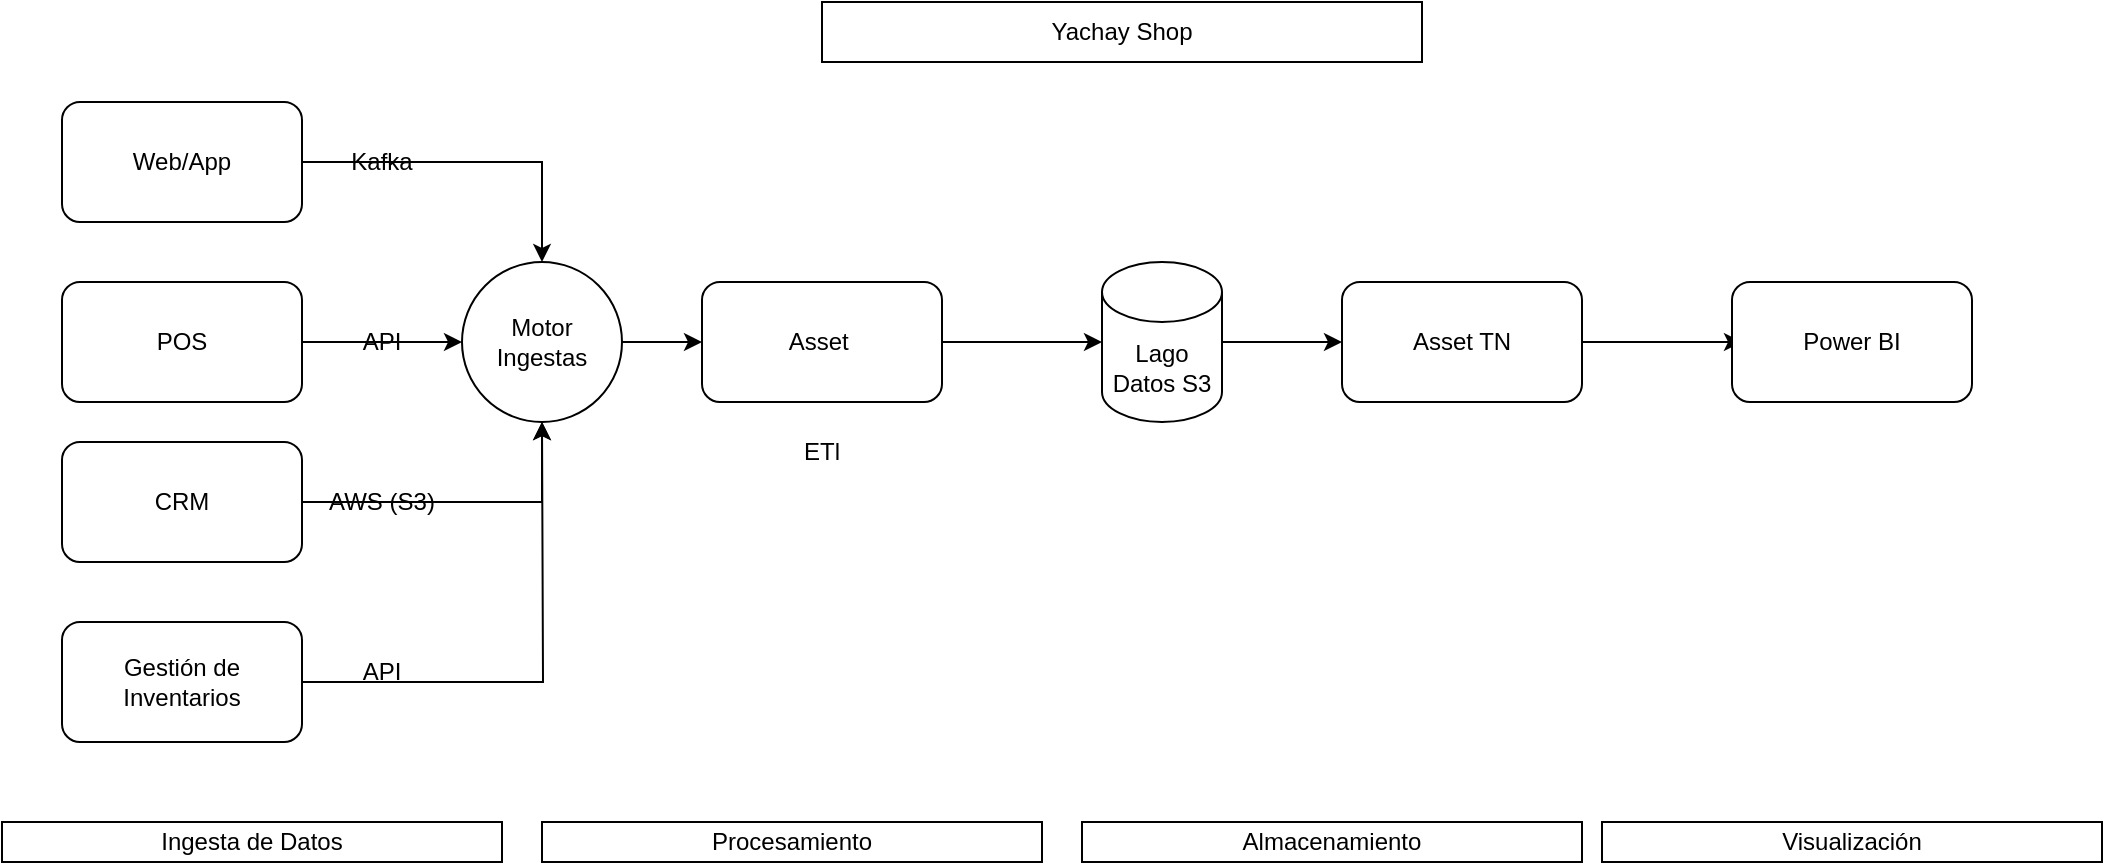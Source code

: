 <mxfile version="26.2.14">
  <diagram name="Page-1" id="EDCb-VcbXTdAP4WbdWrA">
    <mxGraphModel dx="1088" dy="564" grid="1" gridSize="10" guides="1" tooltips="1" connect="1" arrows="1" fold="1" page="1" pageScale="1" pageWidth="1100" pageHeight="1700" math="0" shadow="0">
      <root>
        <mxCell id="0" />
        <mxCell id="1" parent="0" />
        <mxCell id="EArgUDdHaj3xZMwuHEgS-1" value="Yachay Shop" style="rounded=0;whiteSpace=wrap;html=1;" vertex="1" parent="1">
          <mxGeometry x="420" y="20" width="300" height="30" as="geometry" />
        </mxCell>
        <mxCell id="EArgUDdHaj3xZMwuHEgS-2" value="Ingesta de Datos" style="rounded=0;whiteSpace=wrap;html=1;" vertex="1" parent="1">
          <mxGeometry x="10" y="430" width="250" height="20" as="geometry" />
        </mxCell>
        <mxCell id="EArgUDdHaj3xZMwuHEgS-3" value="Procesamiento" style="rounded=0;whiteSpace=wrap;html=1;" vertex="1" parent="1">
          <mxGeometry x="280" y="430" width="250" height="20" as="geometry" />
        </mxCell>
        <mxCell id="EArgUDdHaj3xZMwuHEgS-4" value="Almacenamiento" style="rounded=0;whiteSpace=wrap;html=1;" vertex="1" parent="1">
          <mxGeometry x="550" y="430" width="250" height="20" as="geometry" />
        </mxCell>
        <mxCell id="EArgUDdHaj3xZMwuHEgS-22" style="edgeStyle=orthogonalEdgeStyle;rounded=0;orthogonalLoop=1;jettySize=auto;html=1;exitX=1;exitY=0.5;exitDx=0;exitDy=0;entryX=0.5;entryY=0;entryDx=0;entryDy=0;" edge="1" parent="1" source="EArgUDdHaj3xZMwuHEgS-5" target="EArgUDdHaj3xZMwuHEgS-18">
          <mxGeometry relative="1" as="geometry" />
        </mxCell>
        <mxCell id="EArgUDdHaj3xZMwuHEgS-5" value="Web/App" style="rounded=1;whiteSpace=wrap;html=1;" vertex="1" parent="1">
          <mxGeometry x="40" y="70" width="120" height="60" as="geometry" />
        </mxCell>
        <mxCell id="EArgUDdHaj3xZMwuHEgS-23" style="edgeStyle=orthogonalEdgeStyle;rounded=0;orthogonalLoop=1;jettySize=auto;html=1;exitX=1;exitY=0.5;exitDx=0;exitDy=0;" edge="1" parent="1" source="EArgUDdHaj3xZMwuHEgS-6" target="EArgUDdHaj3xZMwuHEgS-18">
          <mxGeometry relative="1" as="geometry" />
        </mxCell>
        <mxCell id="EArgUDdHaj3xZMwuHEgS-6" value="POS" style="rounded=1;whiteSpace=wrap;html=1;" vertex="1" parent="1">
          <mxGeometry x="40" y="160" width="120" height="60" as="geometry" />
        </mxCell>
        <mxCell id="EArgUDdHaj3xZMwuHEgS-24" style="edgeStyle=orthogonalEdgeStyle;rounded=0;orthogonalLoop=1;jettySize=auto;html=1;exitX=1;exitY=0.5;exitDx=0;exitDy=0;entryX=0.5;entryY=1;entryDx=0;entryDy=0;" edge="1" parent="1" source="EArgUDdHaj3xZMwuHEgS-7" target="EArgUDdHaj3xZMwuHEgS-18">
          <mxGeometry relative="1" as="geometry" />
        </mxCell>
        <mxCell id="EArgUDdHaj3xZMwuHEgS-7" value="CRM" style="rounded=1;whiteSpace=wrap;html=1;" vertex="1" parent="1">
          <mxGeometry x="40" y="240" width="120" height="60" as="geometry" />
        </mxCell>
        <mxCell id="EArgUDdHaj3xZMwuHEgS-25" style="edgeStyle=orthogonalEdgeStyle;rounded=0;orthogonalLoop=1;jettySize=auto;html=1;exitX=1;exitY=0.5;exitDx=0;exitDy=0;" edge="1" parent="1" source="EArgUDdHaj3xZMwuHEgS-8">
          <mxGeometry relative="1" as="geometry">
            <mxPoint x="280" y="230" as="targetPoint" />
          </mxGeometry>
        </mxCell>
        <mxCell id="EArgUDdHaj3xZMwuHEgS-8" value="Gestión de Inventarios" style="rounded=1;whiteSpace=wrap;html=1;" vertex="1" parent="1">
          <mxGeometry x="40" y="330" width="120" height="60" as="geometry" />
        </mxCell>
        <mxCell id="EArgUDdHaj3xZMwuHEgS-12" value="Kafka" style="text;html=1;align=center;verticalAlign=middle;whiteSpace=wrap;rounded=0;" vertex="1" parent="1">
          <mxGeometry x="170" y="85" width="60" height="30" as="geometry" />
        </mxCell>
        <mxCell id="EArgUDdHaj3xZMwuHEgS-13" value="API" style="text;html=1;align=center;verticalAlign=middle;whiteSpace=wrap;rounded=0;" vertex="1" parent="1">
          <mxGeometry x="170" y="172.5" width="60" height="35" as="geometry" />
        </mxCell>
        <mxCell id="EArgUDdHaj3xZMwuHEgS-14" value="AWS (S3)" style="text;html=1;align=center;verticalAlign=middle;whiteSpace=wrap;rounded=0;" vertex="1" parent="1">
          <mxGeometry x="170" y="255" width="60" height="30" as="geometry" />
        </mxCell>
        <mxCell id="EArgUDdHaj3xZMwuHEgS-15" value="API" style="text;html=1;align=center;verticalAlign=middle;whiteSpace=wrap;rounded=0;" vertex="1" parent="1">
          <mxGeometry x="170" y="340" width="60" height="30" as="geometry" />
        </mxCell>
        <mxCell id="EArgUDdHaj3xZMwuHEgS-16" value="Visualización" style="rounded=0;whiteSpace=wrap;html=1;" vertex="1" parent="1">
          <mxGeometry x="810" y="430" width="250" height="20" as="geometry" />
        </mxCell>
        <mxCell id="EArgUDdHaj3xZMwuHEgS-28" style="edgeStyle=orthogonalEdgeStyle;rounded=0;orthogonalLoop=1;jettySize=auto;html=1;exitX=1;exitY=0.5;exitDx=0;exitDy=0;exitPerimeter=0;entryX=0;entryY=0.5;entryDx=0;entryDy=0;" edge="1" parent="1" source="EArgUDdHaj3xZMwuHEgS-17" target="EArgUDdHaj3xZMwuHEgS-21">
          <mxGeometry relative="1" as="geometry" />
        </mxCell>
        <mxCell id="EArgUDdHaj3xZMwuHEgS-17" value="Lago Datos S3" style="shape=cylinder3;whiteSpace=wrap;html=1;boundedLbl=1;backgroundOutline=1;size=15;" vertex="1" parent="1">
          <mxGeometry x="560" y="150" width="60" height="80" as="geometry" />
        </mxCell>
        <mxCell id="EArgUDdHaj3xZMwuHEgS-26" style="edgeStyle=orthogonalEdgeStyle;rounded=0;orthogonalLoop=1;jettySize=auto;html=1;exitX=1;exitY=0.5;exitDx=0;exitDy=0;entryX=0;entryY=0.5;entryDx=0;entryDy=0;" edge="1" parent="1" source="EArgUDdHaj3xZMwuHEgS-18" target="EArgUDdHaj3xZMwuHEgS-19">
          <mxGeometry relative="1" as="geometry" />
        </mxCell>
        <mxCell id="EArgUDdHaj3xZMwuHEgS-18" value="Motor Ingestas" style="ellipse;whiteSpace=wrap;html=1;" vertex="1" parent="1">
          <mxGeometry x="240" y="150" width="80" height="80" as="geometry" />
        </mxCell>
        <mxCell id="EArgUDdHaj3xZMwuHEgS-19" value="Asset&amp;nbsp;" style="rounded=1;whiteSpace=wrap;html=1;" vertex="1" parent="1">
          <mxGeometry x="360" y="160" width="120" height="60" as="geometry" />
        </mxCell>
        <mxCell id="EArgUDdHaj3xZMwuHEgS-20" value="ETl" style="text;html=1;align=center;verticalAlign=middle;whiteSpace=wrap;rounded=0;" vertex="1" parent="1">
          <mxGeometry x="390" y="230" width="60" height="30" as="geometry" />
        </mxCell>
        <mxCell id="EArgUDdHaj3xZMwuHEgS-31" style="edgeStyle=orthogonalEdgeStyle;rounded=0;orthogonalLoop=1;jettySize=auto;html=1;exitX=1;exitY=0.5;exitDx=0;exitDy=0;" edge="1" parent="1" source="EArgUDdHaj3xZMwuHEgS-21">
          <mxGeometry relative="1" as="geometry">
            <mxPoint x="880" y="190" as="targetPoint" />
          </mxGeometry>
        </mxCell>
        <mxCell id="EArgUDdHaj3xZMwuHEgS-21" value="Asset TN" style="rounded=1;whiteSpace=wrap;html=1;" vertex="1" parent="1">
          <mxGeometry x="680" y="160" width="120" height="60" as="geometry" />
        </mxCell>
        <mxCell id="EArgUDdHaj3xZMwuHEgS-27" style="edgeStyle=orthogonalEdgeStyle;rounded=0;orthogonalLoop=1;jettySize=auto;html=1;exitX=1;exitY=0.5;exitDx=0;exitDy=0;entryX=0;entryY=0.5;entryDx=0;entryDy=0;entryPerimeter=0;" edge="1" parent="1" source="EArgUDdHaj3xZMwuHEgS-19" target="EArgUDdHaj3xZMwuHEgS-17">
          <mxGeometry relative="1" as="geometry" />
        </mxCell>
        <mxCell id="EArgUDdHaj3xZMwuHEgS-34" value="Power BI" style="rounded=1;whiteSpace=wrap;html=1;" vertex="1" parent="1">
          <mxGeometry x="875" y="160" width="120" height="60" as="geometry" />
        </mxCell>
      </root>
    </mxGraphModel>
  </diagram>
</mxfile>
